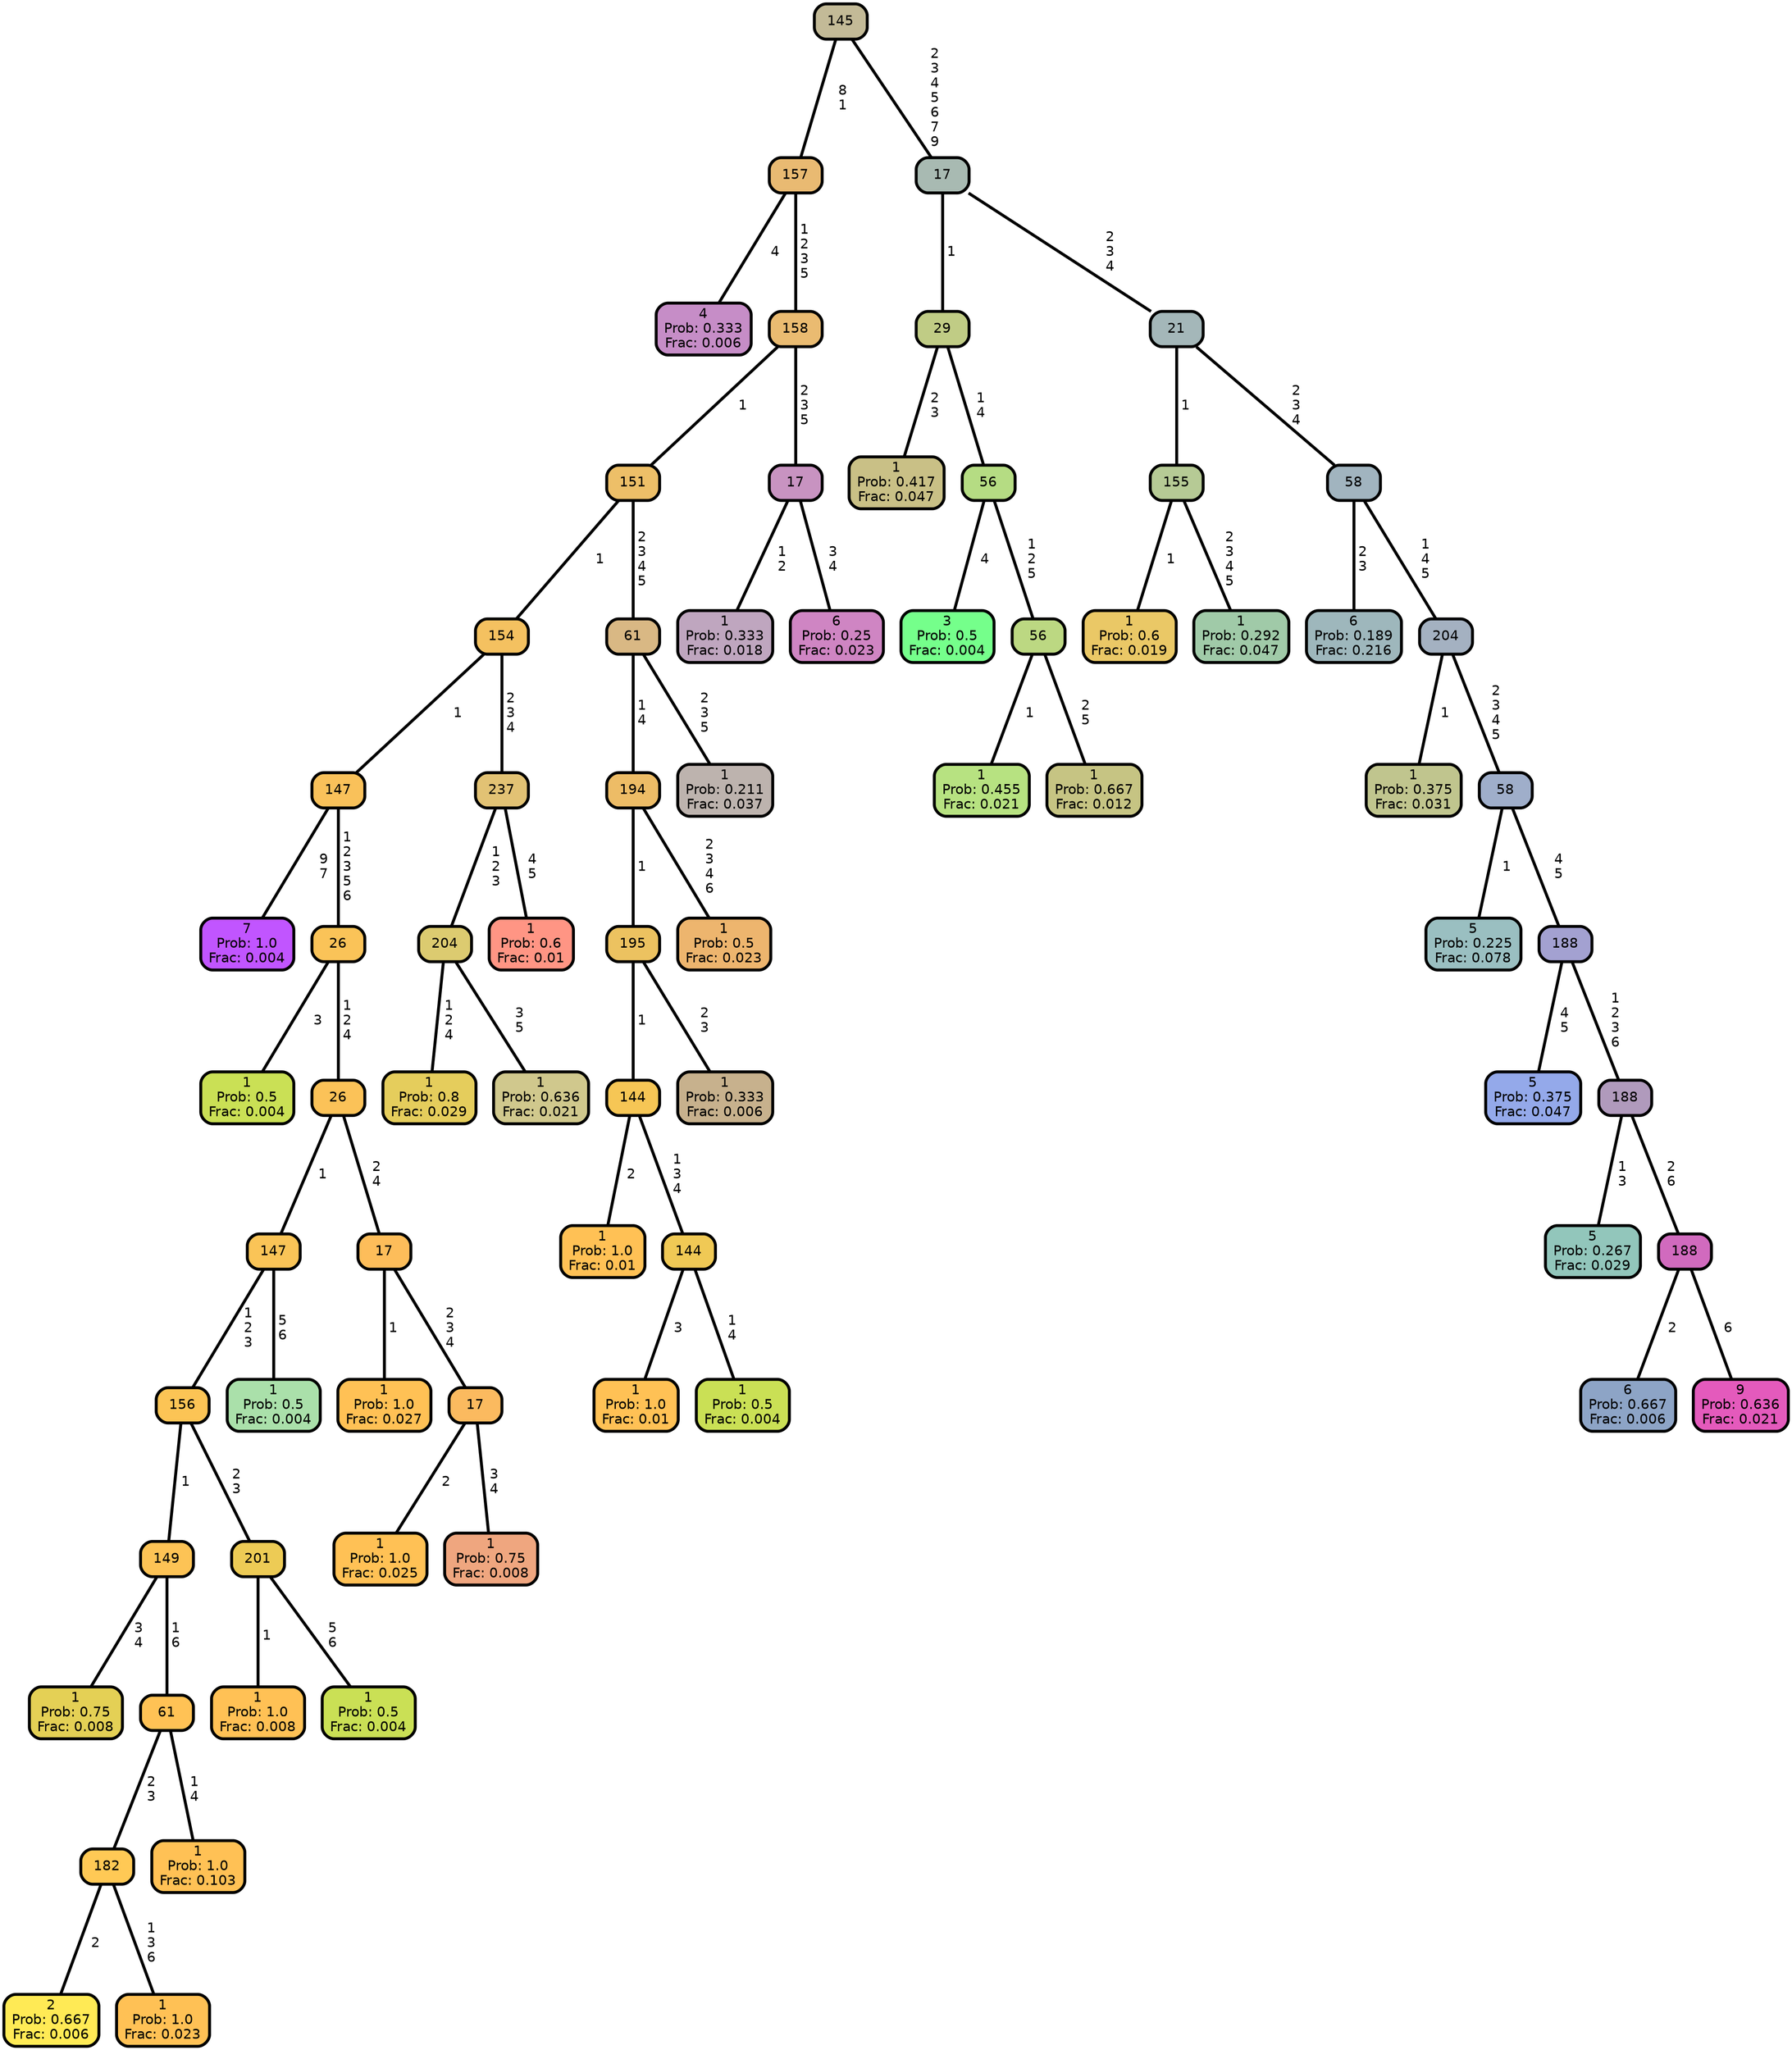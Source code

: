 graph Tree {
node [shape=box, style="filled, rounded",color="black",penwidth="3",fontcolor="black",                 fontname=helvetica] ;
graph [ranksep="0 equally", splines=straight,                 bgcolor=transparent, dpi=200] ;
edge [fontname=helvetica, color=black] ;
0 [label="4
Prob: 0.333
Frac: 0.006", fillcolor="#c68dc7"] ;
1 [label="157", fillcolor="#e9ba72"] ;
2 [label="7
Prob: 1.0
Frac: 0.004", fillcolor="#c155ff"] ;
3 [label="147", fillcolor="#f9c15a"] ;
4 [label="1
Prob: 0.5
Frac: 0.004", fillcolor="#cae055"] ;
5 [label="26", fillcolor="#fac358"] ;
6 [label="1
Prob: 0.75
Frac: 0.008", fillcolor="#e4d055"] ;
7 [label="149", fillcolor="#fdc355"] ;
8 [label="2
Prob: 0.667
Frac: 0.006", fillcolor="#ffea55"] ;
9 [label="182", fillcolor="#ffc955"] ;
10 [label="1
Prob: 1.0
Frac: 0.023", fillcolor="#ffc155"] ;
11 [label="61", fillcolor="#ffc255"] ;
12 [label="1
Prob: 1.0
Frac: 0.103", fillcolor="#ffc155"] ;
13 [label="156", fillcolor="#fcc455"] ;
14 [label="1
Prob: 1.0
Frac: 0.008", fillcolor="#ffc155"] ;
15 [label="201", fillcolor="#edcb55"] ;
16 [label="1
Prob: 0.5
Frac: 0.004", fillcolor="#cae055"] ;
17 [label="147", fillcolor="#fac457"] ;
18 [label="1
Prob: 0.5
Frac: 0.004", fillcolor="#aae0aa"] ;
19 [label="26", fillcolor="#fbc258"] ;
20 [label="1
Prob: 1.0
Frac: 0.027", fillcolor="#ffc155"] ;
21 [label="17", fillcolor="#fdbd5a"] ;
22 [label="1
Prob: 1.0
Frac: 0.025", fillcolor="#ffc155"] ;
23 [label="17", fillcolor="#fbba5f"] ;
24 [label="1
Prob: 0.75
Frac: 0.008", fillcolor="#efa67f"] ;
25 [label="154", fillcolor="#f4c160"] ;
26 [label="1
Prob: 0.8
Frac: 0.029", fillcolor="#e5cd5c"] ;
27 [label="204", fillcolor="#dccb70"] ;
28 [label="1
Prob: 0.636
Frac: 0.021", fillcolor="#d0c88d"] ;
29 [label="237", fillcolor="#e2c274"] ;
30 [label="1
Prob: 0.6
Frac: 0.01", fillcolor="#ff9584"] ;
31 [label="151", fillcolor="#edbf68"] ;
32 [label="1
Prob: 1.0
Frac: 0.01", fillcolor="#ffc155"] ;
33 [label="144", fillcolor="#f6c655"] ;
34 [label="1
Prob: 1.0
Frac: 0.01", fillcolor="#ffc155"] ;
35 [label="144", fillcolor="#f0c955"] ;
36 [label="1
Prob: 0.5
Frac: 0.004", fillcolor="#cae055"] ;
37 [label="195", fillcolor="#ecc260"] ;
38 [label="1
Prob: 0.333
Frac: 0.006", fillcolor="#c7b18d"] ;
39 [label="194", fillcolor="#edbc66"] ;
40 [label="1
Prob: 0.5
Frac: 0.023", fillcolor="#edb56e"] ;
41 [label="61", fillcolor="#d9b884"] ;
42 [label="1
Prob: 0.211
Frac: 0.037", fillcolor="#bdb3ae"] ;
43 [label="158", fillcolor="#eabb71"] ;
44 [label="1
Prob: 0.333
Frac: 0.018", fillcolor="#bfa6bf"] ;
45 [label="17", fillcolor="#c893c1"] ;
46 [label="6
Prob: 0.25
Frac: 0.023", fillcolor="#cf85c3"] ;
47 [label="145", fillcolor="#c3ba97"] ;
48 [label="1
Prob: 0.417
Frac: 0.047", fillcolor="#c9c086"] ;
49 [label="29", fillcolor="#c0cc85"] ;
50 [label="3
Prob: 0.5
Frac: 0.004", fillcolor="#75ff8b"] ;
51 [label="56", fillcolor="#b5dc83"] ;
52 [label="1
Prob: 0.455
Frac: 0.021", fillcolor="#b7e281"] ;
53 [label="56", fillcolor="#bcd882"] ;
54 [label="1
Prob: 0.667
Frac: 0.012", fillcolor="#c6c483"] ;
55 [label="17", fillcolor="#a8bab2"] ;
56 [label="1
Prob: 0.6
Frac: 0.019", fillcolor="#eac866"] ;
57 [label="155", fillcolor="#b6ca95"] ;
58 [label="1
Prob: 0.292
Frac: 0.047", fillcolor="#a0caa8"] ;
59 [label="21", fillcolor="#a4b7b9"] ;
60 [label="6
Prob: 0.189
Frac: 0.216", fillcolor="#9eb7bc"] ;
61 [label="58", fillcolor="#a1b4bf"] ;
62 [label="1
Prob: 0.375
Frac: 0.031", fillcolor="#c0c58e"] ;
63 [label="204", fillcolor="#a4b1c1"] ;
64 [label="5
Prob: 0.225
Frac: 0.078", fillcolor="#9abfc1"] ;
65 [label="58", fillcolor="#9faeca"] ;
66 [label="5
Prob: 0.375
Frac: 0.047", fillcolor="#94a9ea"] ;
67 [label="188", fillcolor="#a3a1d1"] ;
68 [label="5
Prob: 0.267
Frac: 0.029", fillcolor="#92c6bb"] ;
69 [label="188", fillcolor="#b09abc"] ;
70 [label="6
Prob: 0.667
Frac: 0.006", fillcolor="#8da4c6"] ;
71 [label="188", fillcolor="#d16abe"] ;
72 [label="9
Prob: 0.636
Frac: 0.021", fillcolor="#e45abc"] ;
1 -- 0 [label=" 4",penwidth=3] ;
1 -- 43 [label=" 1\n 2\n 3\n 5",penwidth=3] ;
3 -- 2 [label=" 9\n 7",penwidth=3] ;
3 -- 5 [label=" 1\n 2\n 3\n 5\n 6",penwidth=3] ;
5 -- 4 [label=" 3",penwidth=3] ;
5 -- 19 [label=" 1\n 2\n 4",penwidth=3] ;
7 -- 6 [label=" 3\n 4",penwidth=3] ;
7 -- 11 [label=" 1\n 6",penwidth=3] ;
9 -- 8 [label=" 2",penwidth=3] ;
9 -- 10 [label=" 1\n 3\n 6",penwidth=3] ;
11 -- 9 [label=" 2\n 3",penwidth=3] ;
11 -- 12 [label=" 1\n 4",penwidth=3] ;
13 -- 7 [label=" 1",penwidth=3] ;
13 -- 15 [label=" 2\n 3",penwidth=3] ;
15 -- 14 [label=" 1",penwidth=3] ;
15 -- 16 [label=" 5\n 6",penwidth=3] ;
17 -- 13 [label=" 1\n 2\n 3",penwidth=3] ;
17 -- 18 [label=" 5\n 6",penwidth=3] ;
19 -- 17 [label=" 1",penwidth=3] ;
19 -- 21 [label=" 2\n 4",penwidth=3] ;
21 -- 20 [label=" 1",penwidth=3] ;
21 -- 23 [label=" 2\n 3\n 4",penwidth=3] ;
23 -- 22 [label=" 2",penwidth=3] ;
23 -- 24 [label=" 3\n 4",penwidth=3] ;
25 -- 3 [label=" 1",penwidth=3] ;
25 -- 29 [label=" 2\n 3\n 4",penwidth=3] ;
27 -- 26 [label=" 1\n 2\n 4",penwidth=3] ;
27 -- 28 [label=" 3\n 5",penwidth=3] ;
29 -- 27 [label=" 1\n 2\n 3",penwidth=3] ;
29 -- 30 [label=" 4\n 5",penwidth=3] ;
31 -- 25 [label=" 1",penwidth=3] ;
31 -- 41 [label=" 2\n 3\n 4\n 5",penwidth=3] ;
33 -- 32 [label=" 2",penwidth=3] ;
33 -- 35 [label=" 1\n 3\n 4",penwidth=3] ;
35 -- 34 [label=" 3",penwidth=3] ;
35 -- 36 [label=" 1\n 4",penwidth=3] ;
37 -- 33 [label=" 1",penwidth=3] ;
37 -- 38 [label=" 2\n 3",penwidth=3] ;
39 -- 37 [label=" 1",penwidth=3] ;
39 -- 40 [label=" 2\n 3\n 4\n 6",penwidth=3] ;
41 -- 39 [label=" 1\n 4",penwidth=3] ;
41 -- 42 [label=" 2\n 3\n 5",penwidth=3] ;
43 -- 31 [label=" 1",penwidth=3] ;
43 -- 45 [label=" 2\n 3\n 5",penwidth=3] ;
45 -- 44 [label=" 1\n 2",penwidth=3] ;
45 -- 46 [label=" 3\n 4",penwidth=3] ;
47 -- 1 [label=" 8\n 1",penwidth=3] ;
47 -- 55 [label=" 2\n 3\n 4\n 5\n 6\n 7\n 9",penwidth=3] ;
49 -- 48 [label=" 2\n 3",penwidth=3] ;
49 -- 51 [label=" 1\n 4",penwidth=3] ;
51 -- 50 [label=" 4",penwidth=3] ;
51 -- 53 [label=" 1\n 2\n 5",penwidth=3] ;
53 -- 52 [label=" 1",penwidth=3] ;
53 -- 54 [label=" 2\n 5",penwidth=3] ;
55 -- 49 [label=" 1",penwidth=3] ;
55 -- 59 [label=" 2\n 3\n 4",penwidth=3] ;
57 -- 56 [label=" 1",penwidth=3] ;
57 -- 58 [label=" 2\n 3\n 4\n 5",penwidth=3] ;
59 -- 57 [label=" 1",penwidth=3] ;
59 -- 61 [label=" 2\n 3\n 4",penwidth=3] ;
61 -- 60 [label=" 2\n 3",penwidth=3] ;
61 -- 63 [label=" 1\n 4\n 5",penwidth=3] ;
63 -- 62 [label=" 1",penwidth=3] ;
63 -- 65 [label=" 2\n 3\n 4\n 5",penwidth=3] ;
65 -- 64 [label=" 1",penwidth=3] ;
65 -- 67 [label=" 4\n 5",penwidth=3] ;
67 -- 66 [label=" 4\n 5",penwidth=3] ;
67 -- 69 [label=" 1\n 2\n 3\n 6",penwidth=3] ;
69 -- 68 [label=" 1\n 3",penwidth=3] ;
69 -- 71 [label=" 2\n 6",penwidth=3] ;
71 -- 70 [label=" 2",penwidth=3] ;
71 -- 72 [label=" 6",penwidth=3] ;
{rank = same;}}